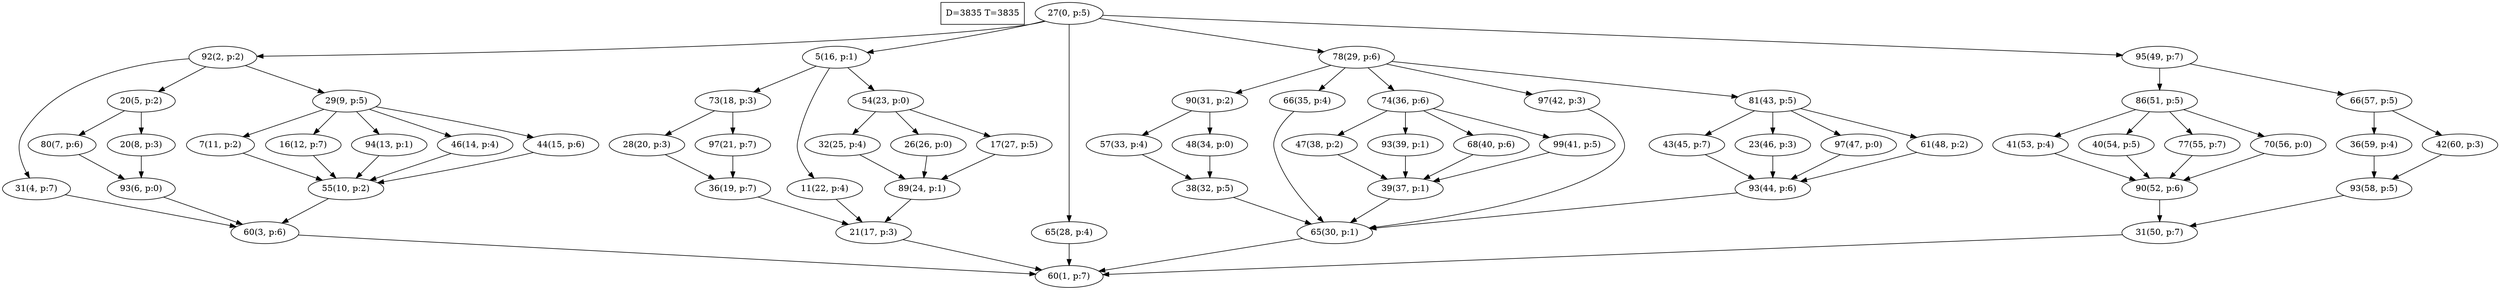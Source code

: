 digraph Task {
i [shape=box, label="D=3835 T=3835"]; 
0 [label="27(0, p:5)"];
1 [label="60(1, p:7)"];
2 [label="92(2, p:2)"];
3 [label="60(3, p:6)"];
4 [label="31(4, p:7)"];
5 [label="20(5, p:2)"];
6 [label="93(6, p:0)"];
7 [label="80(7, p:6)"];
8 [label="20(8, p:3)"];
9 [label="29(9, p:5)"];
10 [label="55(10, p:2)"];
11 [label="7(11, p:2)"];
12 [label="16(12, p:7)"];
13 [label="94(13, p:1)"];
14 [label="46(14, p:4)"];
15 [label="44(15, p:6)"];
16 [label="5(16, p:1)"];
17 [label="21(17, p:3)"];
18 [label="73(18, p:3)"];
19 [label="36(19, p:7)"];
20 [label="28(20, p:3)"];
21 [label="97(21, p:7)"];
22 [label="11(22, p:4)"];
23 [label="54(23, p:0)"];
24 [label="89(24, p:1)"];
25 [label="32(25, p:4)"];
26 [label="26(26, p:0)"];
27 [label="17(27, p:5)"];
28 [label="65(28, p:4)"];
29 [label="78(29, p:6)"];
30 [label="65(30, p:1)"];
31 [label="90(31, p:2)"];
32 [label="38(32, p:5)"];
33 [label="57(33, p:4)"];
34 [label="48(34, p:0)"];
35 [label="66(35, p:4)"];
36 [label="74(36, p:6)"];
37 [label="39(37, p:1)"];
38 [label="47(38, p:2)"];
39 [label="93(39, p:1)"];
40 [label="68(40, p:6)"];
41 [label="99(41, p:5)"];
42 [label="97(42, p:3)"];
43 [label="81(43, p:5)"];
44 [label="93(44, p:6)"];
45 [label="43(45, p:7)"];
46 [label="23(46, p:3)"];
47 [label="97(47, p:0)"];
48 [label="61(48, p:2)"];
49 [label="95(49, p:7)"];
50 [label="31(50, p:7)"];
51 [label="86(51, p:5)"];
52 [label="90(52, p:6)"];
53 [label="41(53, p:4)"];
54 [label="40(54, p:5)"];
55 [label="77(55, p:7)"];
56 [label="70(56, p:0)"];
57 [label="66(57, p:5)"];
58 [label="93(58, p:5)"];
59 [label="36(59, p:4)"];
60 [label="42(60, p:3)"];
0 -> 2;
0 -> 16;
0 -> 28;
0 -> 29;
0 -> 49;
2 -> 4;
2 -> 5;
2 -> 9;
3 -> 1;
4 -> 3;
5 -> 7;
5 -> 8;
6 -> 3;
7 -> 6;
8 -> 6;
9 -> 11;
9 -> 12;
9 -> 13;
9 -> 14;
9 -> 15;
10 -> 3;
11 -> 10;
12 -> 10;
13 -> 10;
14 -> 10;
15 -> 10;
16 -> 18;
16 -> 22;
16 -> 23;
17 -> 1;
18 -> 20;
18 -> 21;
19 -> 17;
20 -> 19;
21 -> 19;
22 -> 17;
23 -> 25;
23 -> 26;
23 -> 27;
24 -> 17;
25 -> 24;
26 -> 24;
27 -> 24;
28 -> 1;
29 -> 31;
29 -> 35;
29 -> 36;
29 -> 42;
29 -> 43;
30 -> 1;
31 -> 33;
31 -> 34;
32 -> 30;
33 -> 32;
34 -> 32;
35 -> 30;
36 -> 38;
36 -> 39;
36 -> 40;
36 -> 41;
37 -> 30;
38 -> 37;
39 -> 37;
40 -> 37;
41 -> 37;
42 -> 30;
43 -> 45;
43 -> 46;
43 -> 47;
43 -> 48;
44 -> 30;
45 -> 44;
46 -> 44;
47 -> 44;
48 -> 44;
49 -> 51;
49 -> 57;
50 -> 1;
51 -> 53;
51 -> 54;
51 -> 55;
51 -> 56;
52 -> 50;
53 -> 52;
54 -> 52;
55 -> 52;
56 -> 52;
57 -> 59;
57 -> 60;
58 -> 50;
59 -> 58;
60 -> 58;
}